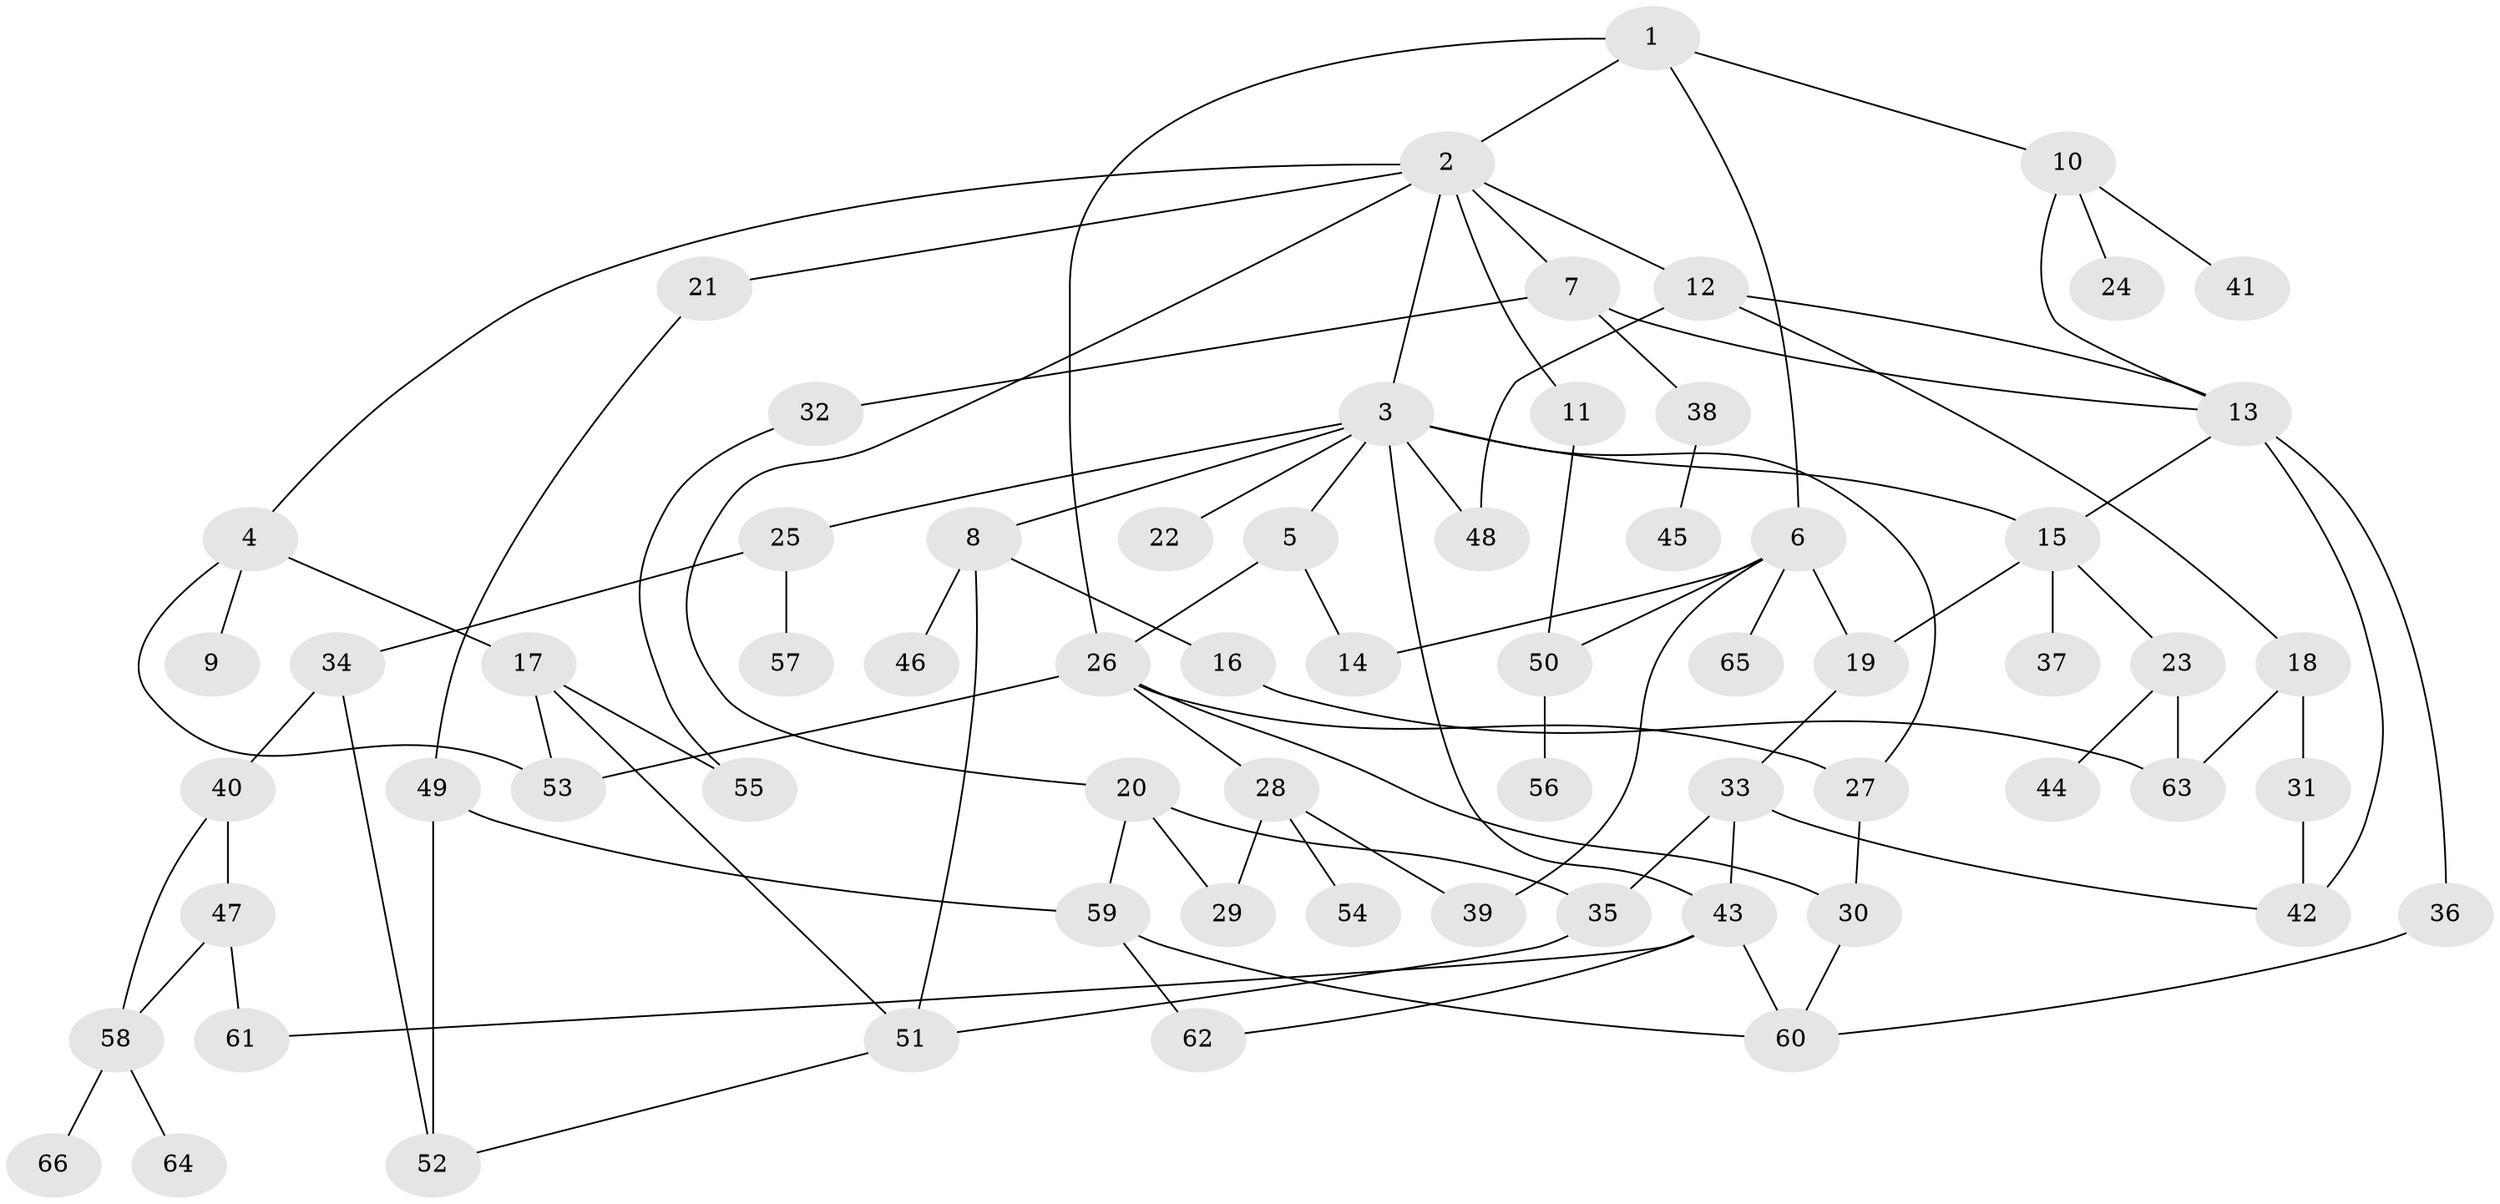 // Generated by graph-tools (version 1.1) at 2025/34/03/09/25 02:34:19]
// undirected, 66 vertices, 97 edges
graph export_dot {
graph [start="1"]
  node [color=gray90,style=filled];
  1;
  2;
  3;
  4;
  5;
  6;
  7;
  8;
  9;
  10;
  11;
  12;
  13;
  14;
  15;
  16;
  17;
  18;
  19;
  20;
  21;
  22;
  23;
  24;
  25;
  26;
  27;
  28;
  29;
  30;
  31;
  32;
  33;
  34;
  35;
  36;
  37;
  38;
  39;
  40;
  41;
  42;
  43;
  44;
  45;
  46;
  47;
  48;
  49;
  50;
  51;
  52;
  53;
  54;
  55;
  56;
  57;
  58;
  59;
  60;
  61;
  62;
  63;
  64;
  65;
  66;
  1 -- 2;
  1 -- 6;
  1 -- 10;
  1 -- 26;
  2 -- 3;
  2 -- 4;
  2 -- 7;
  2 -- 11;
  2 -- 12;
  2 -- 20;
  2 -- 21;
  3 -- 5;
  3 -- 8;
  3 -- 22;
  3 -- 25;
  3 -- 48;
  3 -- 27;
  3 -- 15;
  3 -- 43;
  4 -- 9;
  4 -- 17;
  4 -- 53;
  5 -- 14;
  5 -- 26;
  6 -- 65;
  6 -- 50;
  6 -- 39;
  6 -- 14;
  6 -- 19;
  7 -- 32;
  7 -- 38;
  7 -- 13;
  8 -- 16;
  8 -- 46;
  8 -- 51;
  10 -- 13;
  10 -- 24;
  10 -- 41;
  11 -- 50;
  12 -- 18;
  12 -- 48;
  12 -- 13;
  13 -- 15;
  13 -- 36;
  13 -- 42;
  15 -- 19;
  15 -- 23;
  15 -- 37;
  16 -- 63;
  17 -- 55;
  17 -- 51;
  17 -- 53;
  18 -- 31;
  18 -- 63;
  19 -- 33;
  20 -- 59;
  20 -- 29;
  20 -- 35;
  21 -- 49;
  23 -- 44;
  23 -- 63;
  25 -- 34;
  25 -- 57;
  26 -- 27;
  26 -- 28;
  26 -- 30;
  26 -- 53;
  27 -- 30;
  28 -- 29;
  28 -- 39;
  28 -- 54;
  30 -- 60;
  31 -- 42;
  32 -- 55;
  33 -- 35;
  33 -- 43;
  33 -- 42;
  34 -- 40;
  34 -- 52;
  35 -- 51;
  36 -- 60;
  38 -- 45;
  40 -- 47;
  40 -- 58;
  43 -- 61;
  43 -- 62;
  43 -- 60;
  47 -- 58;
  47 -- 61;
  49 -- 59;
  49 -- 52;
  50 -- 56;
  51 -- 52;
  58 -- 64;
  58 -- 66;
  59 -- 62;
  59 -- 60;
}
